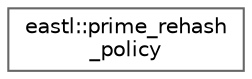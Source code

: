 digraph "类继承关系图"
{
 // LATEX_PDF_SIZE
  bgcolor="transparent";
  edge [fontname=Helvetica,fontsize=10,labelfontname=Helvetica,labelfontsize=10];
  node [fontname=Helvetica,fontsize=10,shape=box,height=0.2,width=0.4];
  rankdir="LR";
  Node0 [id="Node000000",label="eastl::prime_rehash\l_policy",height=0.2,width=0.4,color="grey40", fillcolor="white", style="filled",URL="$structeastl_1_1prime__rehash__policy.html",tooltip=" "];
}
